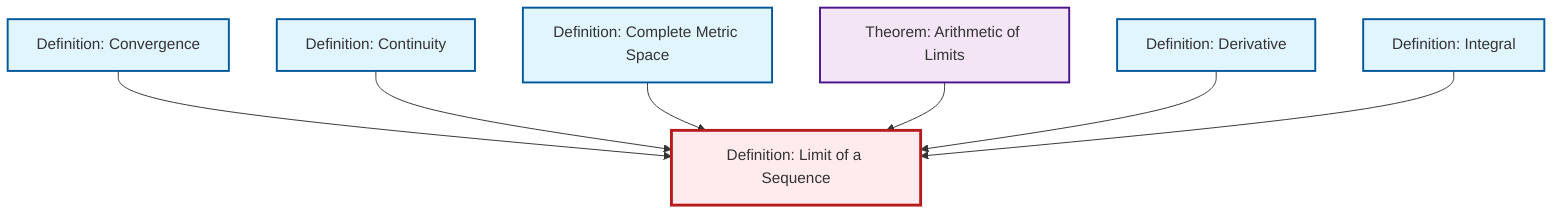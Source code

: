 graph TD
    classDef definition fill:#e1f5fe,stroke:#01579b,stroke-width:2px
    classDef theorem fill:#f3e5f5,stroke:#4a148c,stroke-width:2px
    classDef axiom fill:#fff3e0,stroke:#e65100,stroke-width:2px
    classDef example fill:#e8f5e9,stroke:#1b5e20,stroke-width:2px
    classDef current fill:#ffebee,stroke:#b71c1c,stroke-width:3px
    def-integral["Definition: Integral"]:::definition
    def-continuity["Definition: Continuity"]:::definition
    def-limit["Definition: Limit of a Sequence"]:::definition
    def-convergence["Definition: Convergence"]:::definition
    thm-limit-arithmetic["Theorem: Arithmetic of Limits"]:::theorem
    def-derivative["Definition: Derivative"]:::definition
    def-complete-metric-space["Definition: Complete Metric Space"]:::definition
    def-convergence --> def-limit
    def-continuity --> def-limit
    def-complete-metric-space --> def-limit
    thm-limit-arithmetic --> def-limit
    def-derivative --> def-limit
    def-integral --> def-limit
    class def-limit current